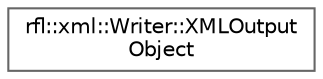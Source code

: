 digraph "类继承关系图"
{
 // LATEX_PDF_SIZE
  bgcolor="transparent";
  edge [fontname=Helvetica,fontsize=10,labelfontname=Helvetica,labelfontsize=10];
  node [fontname=Helvetica,fontsize=10,shape=box,height=0.2,width=0.4];
  rankdir="LR";
  Node0 [id="Node000000",label="rfl::xml::Writer::XMLOutput\lObject",height=0.2,width=0.4,color="grey40", fillcolor="white", style="filled",URL="$structrfl_1_1xml_1_1_writer_1_1_x_m_l_output_object.html",tooltip=" "];
}
